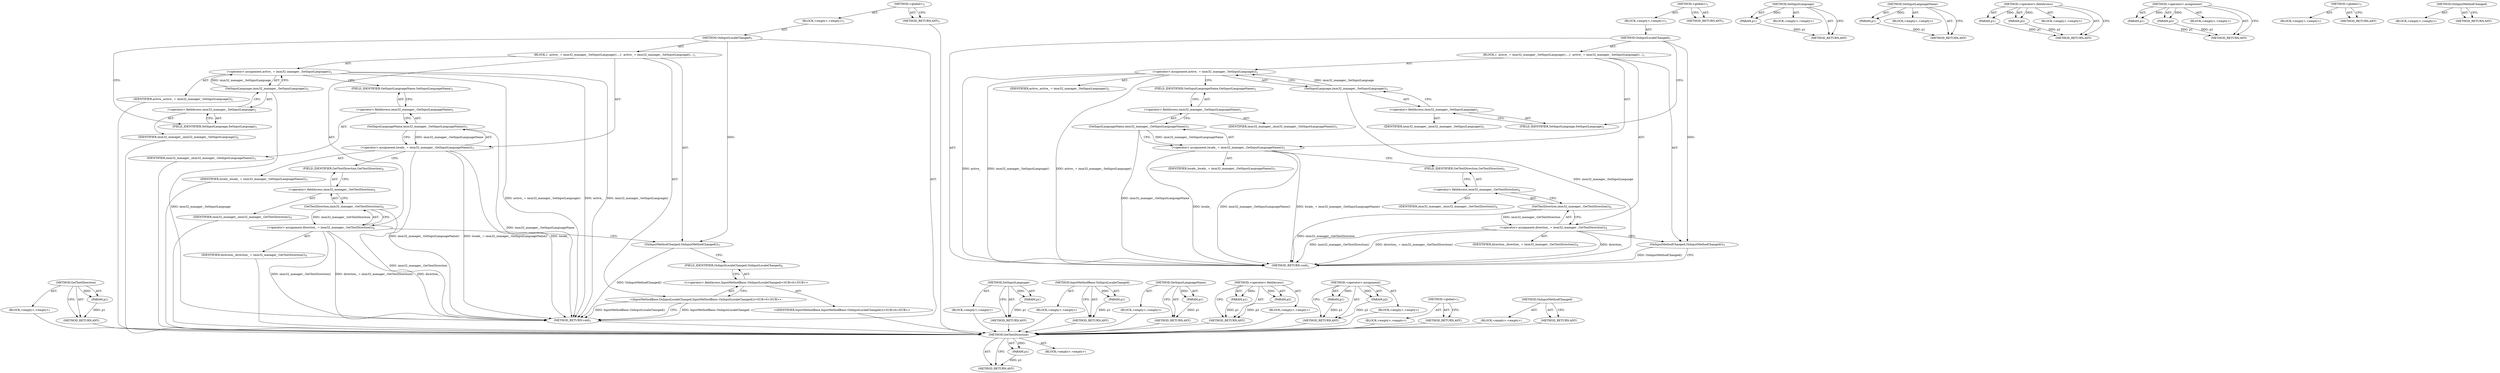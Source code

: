 digraph "OnInputMethodChanged" {
vulnerable_62 [label=<(METHOD,GetTextDirection)>];
vulnerable_63 [label=<(PARAM,p1)>];
vulnerable_64 [label=<(BLOCK,&lt;empty&gt;,&lt;empty&gt;)>];
vulnerable_65 [label=<(METHOD_RETURN,ANY)>];
vulnerable_6 [label=<(METHOD,&lt;global&gt;)<SUB>1</SUB>>];
vulnerable_7 [label=<(BLOCK,&lt;empty&gt;,&lt;empty&gt;)<SUB>1</SUB>>];
vulnerable_8 [label=<(METHOD,OnInputLocaleChanged)<SUB>1</SUB>>];
vulnerable_9 [label=<(BLOCK,{
  active_ = imm32_manager_.SetInputLanguage()...,{
  active_ = imm32_manager_.SetInputLanguage()...)<SUB>1</SUB>>];
vulnerable_10 [label=<(&lt;operator&gt;.assignment,active_ = imm32_manager_.SetInputLanguage())<SUB>2</SUB>>];
vulnerable_11 [label=<(IDENTIFIER,active_,active_ = imm32_manager_.SetInputLanguage())<SUB>2</SUB>>];
vulnerable_12 [label=<(SetInputLanguage,imm32_manager_.SetInputLanguage())<SUB>2</SUB>>];
vulnerable_13 [label=<(&lt;operator&gt;.fieldAccess,imm32_manager_.SetInputLanguage)<SUB>2</SUB>>];
vulnerable_14 [label=<(IDENTIFIER,imm32_manager_,imm32_manager_.SetInputLanguage())<SUB>2</SUB>>];
vulnerable_15 [label=<(FIELD_IDENTIFIER,SetInputLanguage,SetInputLanguage)<SUB>2</SUB>>];
vulnerable_16 [label=<(&lt;operator&gt;.assignment,locale_ = imm32_manager_.GetInputLanguageName())<SUB>3</SUB>>];
vulnerable_17 [label=<(IDENTIFIER,locale_,locale_ = imm32_manager_.GetInputLanguageName())<SUB>3</SUB>>];
vulnerable_18 [label=<(GetInputLanguageName,imm32_manager_.GetInputLanguageName())<SUB>3</SUB>>];
vulnerable_19 [label=<(&lt;operator&gt;.fieldAccess,imm32_manager_.GetInputLanguageName)<SUB>3</SUB>>];
vulnerable_20 [label=<(IDENTIFIER,imm32_manager_,imm32_manager_.GetInputLanguageName())<SUB>3</SUB>>];
vulnerable_21 [label=<(FIELD_IDENTIFIER,GetInputLanguageName,GetInputLanguageName)<SUB>3</SUB>>];
vulnerable_22 [label=<(&lt;operator&gt;.assignment,direction_ = imm32_manager_.GetTextDirection())<SUB>4</SUB>>];
vulnerable_23 [label=<(IDENTIFIER,direction_,direction_ = imm32_manager_.GetTextDirection())<SUB>4</SUB>>];
vulnerable_24 [label=<(GetTextDirection,imm32_manager_.GetTextDirection())<SUB>4</SUB>>];
vulnerable_25 [label=<(&lt;operator&gt;.fieldAccess,imm32_manager_.GetTextDirection)<SUB>4</SUB>>];
vulnerable_26 [label=<(IDENTIFIER,imm32_manager_,imm32_manager_.GetTextDirection())<SUB>4</SUB>>];
vulnerable_27 [label=<(FIELD_IDENTIFIER,GetTextDirection,GetTextDirection)<SUB>4</SUB>>];
vulnerable_28 [label=<(OnInputMethodChanged,OnInputMethodChanged())<SUB>5</SUB>>];
vulnerable_29 [label=<(METHOD_RETURN,void)<SUB>1</SUB>>];
vulnerable_31 [label=<(METHOD_RETURN,ANY)<SUB>1</SUB>>];
vulnerable_49 [label=<(METHOD,SetInputLanguage)>];
vulnerable_50 [label=<(PARAM,p1)>];
vulnerable_51 [label=<(BLOCK,&lt;empty&gt;,&lt;empty&gt;)>];
vulnerable_52 [label=<(METHOD_RETURN,ANY)>];
vulnerable_58 [label=<(METHOD,GetInputLanguageName)>];
vulnerable_59 [label=<(PARAM,p1)>];
vulnerable_60 [label=<(BLOCK,&lt;empty&gt;,&lt;empty&gt;)>];
vulnerable_61 [label=<(METHOD_RETURN,ANY)>];
vulnerable_53 [label=<(METHOD,&lt;operator&gt;.fieldAccess)>];
vulnerable_54 [label=<(PARAM,p1)>];
vulnerable_55 [label=<(PARAM,p2)>];
vulnerable_56 [label=<(BLOCK,&lt;empty&gt;,&lt;empty&gt;)>];
vulnerable_57 [label=<(METHOD_RETURN,ANY)>];
vulnerable_44 [label=<(METHOD,&lt;operator&gt;.assignment)>];
vulnerable_45 [label=<(PARAM,p1)>];
vulnerable_46 [label=<(PARAM,p2)>];
vulnerable_47 [label=<(BLOCK,&lt;empty&gt;,&lt;empty&gt;)>];
vulnerable_48 [label=<(METHOD_RETURN,ANY)>];
vulnerable_38 [label=<(METHOD,&lt;global&gt;)<SUB>1</SUB>>];
vulnerable_39 [label=<(BLOCK,&lt;empty&gt;,&lt;empty&gt;)>];
vulnerable_40 [label=<(METHOD_RETURN,ANY)>];
vulnerable_66 [label=<(METHOD,OnInputMethodChanged)>];
vulnerable_67 [label=<(BLOCK,&lt;empty&gt;,&lt;empty&gt;)>];
vulnerable_68 [label=<(METHOD_RETURN,ANY)>];
fixed_66 [label=<(METHOD,GetTextDirection)>];
fixed_67 [label=<(PARAM,p1)>];
fixed_68 [label=<(BLOCK,&lt;empty&gt;,&lt;empty&gt;)>];
fixed_69 [label=<(METHOD_RETURN,ANY)>];
fixed_6 [label=<(METHOD,&lt;global&gt;)<SUB>1</SUB>>];
fixed_7 [label=<(BLOCK,&lt;empty&gt;,&lt;empty&gt;)<SUB>1</SUB>>];
fixed_8 [label=<(METHOD,OnInputLocaleChanged)<SUB>1</SUB>>];
fixed_9 [label=<(BLOCK,{
  active_ = imm32_manager_.SetInputLanguage()...,{
  active_ = imm32_manager_.SetInputLanguage()...)<SUB>1</SUB>>];
fixed_10 [label=<(&lt;operator&gt;.assignment,active_ = imm32_manager_.SetInputLanguage())<SUB>2</SUB>>];
fixed_11 [label=<(IDENTIFIER,active_,active_ = imm32_manager_.SetInputLanguage())<SUB>2</SUB>>];
fixed_12 [label=<(SetInputLanguage,imm32_manager_.SetInputLanguage())<SUB>2</SUB>>];
fixed_13 [label=<(&lt;operator&gt;.fieldAccess,imm32_manager_.SetInputLanguage)<SUB>2</SUB>>];
fixed_14 [label=<(IDENTIFIER,imm32_manager_,imm32_manager_.SetInputLanguage())<SUB>2</SUB>>];
fixed_15 [label=<(FIELD_IDENTIFIER,SetInputLanguage,SetInputLanguage)<SUB>2</SUB>>];
fixed_16 [label=<(&lt;operator&gt;.assignment,locale_ = imm32_manager_.GetInputLanguageName())<SUB>3</SUB>>];
fixed_17 [label=<(IDENTIFIER,locale_,locale_ = imm32_manager_.GetInputLanguageName())<SUB>3</SUB>>];
fixed_18 [label=<(GetInputLanguageName,imm32_manager_.GetInputLanguageName())<SUB>3</SUB>>];
fixed_19 [label=<(&lt;operator&gt;.fieldAccess,imm32_manager_.GetInputLanguageName)<SUB>3</SUB>>];
fixed_20 [label=<(IDENTIFIER,imm32_manager_,imm32_manager_.GetInputLanguageName())<SUB>3</SUB>>];
fixed_21 [label=<(FIELD_IDENTIFIER,GetInputLanguageName,GetInputLanguageName)<SUB>3</SUB>>];
fixed_22 [label=<(&lt;operator&gt;.assignment,direction_ = imm32_manager_.GetTextDirection())<SUB>4</SUB>>];
fixed_23 [label=<(IDENTIFIER,direction_,direction_ = imm32_manager_.GetTextDirection())<SUB>4</SUB>>];
fixed_24 [label=<(GetTextDirection,imm32_manager_.GetTextDirection())<SUB>4</SUB>>];
fixed_25 [label=<(&lt;operator&gt;.fieldAccess,imm32_manager_.GetTextDirection)<SUB>4</SUB>>];
fixed_26 [label=<(IDENTIFIER,imm32_manager_,imm32_manager_.GetTextDirection())<SUB>4</SUB>>];
fixed_27 [label=<(FIELD_IDENTIFIER,GetTextDirection,GetTextDirection)<SUB>4</SUB>>];
fixed_28 [label=<(OnInputMethodChanged,OnInputMethodChanged())<SUB>5</SUB>>];
fixed_29 [label="<(InputMethodBase.OnInputLocaleChanged,InputMethodBase::OnInputLocaleChanged())<SUB>6</SUB>>"];
fixed_30 [label="<(&lt;operator&gt;.fieldAccess,InputMethodBase::OnInputLocaleChanged)<SUB>6</SUB>>"];
fixed_31 [label="<(IDENTIFIER,InputMethodBase,InputMethodBase::OnInputLocaleChanged())<SUB>6</SUB>>"];
fixed_32 [label=<(FIELD_IDENTIFIER,OnInputLocaleChanged,OnInputLocaleChanged)<SUB>6</SUB>>];
fixed_33 [label=<(METHOD_RETURN,void)<SUB>1</SUB>>];
fixed_35 [label=<(METHOD_RETURN,ANY)<SUB>1</SUB>>];
fixed_53 [label=<(METHOD,SetInputLanguage)>];
fixed_54 [label=<(PARAM,p1)>];
fixed_55 [label=<(BLOCK,&lt;empty&gt;,&lt;empty&gt;)>];
fixed_56 [label=<(METHOD_RETURN,ANY)>];
fixed_73 [label=<(METHOD,InputMethodBase.OnInputLocaleChanged)>];
fixed_74 [label=<(PARAM,p1)>];
fixed_75 [label=<(BLOCK,&lt;empty&gt;,&lt;empty&gt;)>];
fixed_76 [label=<(METHOD_RETURN,ANY)>];
fixed_62 [label=<(METHOD,GetInputLanguageName)>];
fixed_63 [label=<(PARAM,p1)>];
fixed_64 [label=<(BLOCK,&lt;empty&gt;,&lt;empty&gt;)>];
fixed_65 [label=<(METHOD_RETURN,ANY)>];
fixed_57 [label=<(METHOD,&lt;operator&gt;.fieldAccess)>];
fixed_58 [label=<(PARAM,p1)>];
fixed_59 [label=<(PARAM,p2)>];
fixed_60 [label=<(BLOCK,&lt;empty&gt;,&lt;empty&gt;)>];
fixed_61 [label=<(METHOD_RETURN,ANY)>];
fixed_48 [label=<(METHOD,&lt;operator&gt;.assignment)>];
fixed_49 [label=<(PARAM,p1)>];
fixed_50 [label=<(PARAM,p2)>];
fixed_51 [label=<(BLOCK,&lt;empty&gt;,&lt;empty&gt;)>];
fixed_52 [label=<(METHOD_RETURN,ANY)>];
fixed_42 [label=<(METHOD,&lt;global&gt;)<SUB>1</SUB>>];
fixed_43 [label=<(BLOCK,&lt;empty&gt;,&lt;empty&gt;)>];
fixed_44 [label=<(METHOD_RETURN,ANY)>];
fixed_70 [label=<(METHOD,OnInputMethodChanged)>];
fixed_71 [label=<(BLOCK,&lt;empty&gt;,&lt;empty&gt;)>];
fixed_72 [label=<(METHOD_RETURN,ANY)>];
vulnerable_62 -> vulnerable_63  [key=0, label="AST: "];
vulnerable_62 -> vulnerable_63  [key=1, label="DDG: "];
vulnerable_62 -> vulnerable_64  [key=0, label="AST: "];
vulnerable_62 -> vulnerable_65  [key=0, label="AST: "];
vulnerable_62 -> vulnerable_65  [key=1, label="CFG: "];
vulnerable_63 -> vulnerable_65  [key=0, label="DDG: p1"];
vulnerable_6 -> vulnerable_7  [key=0, label="AST: "];
vulnerable_6 -> vulnerable_31  [key=0, label="AST: "];
vulnerable_6 -> vulnerable_31  [key=1, label="CFG: "];
vulnerable_7 -> vulnerable_8  [key=0, label="AST: "];
vulnerable_8 -> vulnerable_9  [key=0, label="AST: "];
vulnerable_8 -> vulnerable_29  [key=0, label="AST: "];
vulnerable_8 -> vulnerable_15  [key=0, label="CFG: "];
vulnerable_8 -> vulnerable_28  [key=0, label="DDG: "];
vulnerable_9 -> vulnerable_10  [key=0, label="AST: "];
vulnerable_9 -> vulnerable_16  [key=0, label="AST: "];
vulnerable_9 -> vulnerable_22  [key=0, label="AST: "];
vulnerable_9 -> vulnerable_28  [key=0, label="AST: "];
vulnerable_10 -> vulnerable_11  [key=0, label="AST: "];
vulnerable_10 -> vulnerable_12  [key=0, label="AST: "];
vulnerable_10 -> vulnerable_21  [key=0, label="CFG: "];
vulnerable_10 -> vulnerable_29  [key=0, label="DDG: imm32_manager_.SetInputLanguage()"];
vulnerable_10 -> vulnerable_29  [key=1, label="DDG: active_ = imm32_manager_.SetInputLanguage()"];
vulnerable_10 -> vulnerable_29  [key=2, label="DDG: active_"];
vulnerable_12 -> vulnerable_13  [key=0, label="AST: "];
vulnerable_12 -> vulnerable_10  [key=0, label="CFG: "];
vulnerable_12 -> vulnerable_10  [key=1, label="DDG: imm32_manager_.SetInputLanguage"];
vulnerable_12 -> vulnerable_29  [key=0, label="DDG: imm32_manager_.SetInputLanguage"];
vulnerable_13 -> vulnerable_14  [key=0, label="AST: "];
vulnerable_13 -> vulnerable_15  [key=0, label="AST: "];
vulnerable_13 -> vulnerable_12  [key=0, label="CFG: "];
vulnerable_15 -> vulnerable_13  [key=0, label="CFG: "];
vulnerable_16 -> vulnerable_17  [key=0, label="AST: "];
vulnerable_16 -> vulnerable_18  [key=0, label="AST: "];
vulnerable_16 -> vulnerable_27  [key=0, label="CFG: "];
vulnerable_16 -> vulnerable_29  [key=0, label="DDG: imm32_manager_.GetInputLanguageName()"];
vulnerable_16 -> vulnerable_29  [key=1, label="DDG: locale_ = imm32_manager_.GetInputLanguageName()"];
vulnerable_16 -> vulnerable_29  [key=2, label="DDG: locale_"];
vulnerable_18 -> vulnerable_19  [key=0, label="AST: "];
vulnerable_18 -> vulnerable_16  [key=0, label="CFG: "];
vulnerable_18 -> vulnerable_16  [key=1, label="DDG: imm32_manager_.GetInputLanguageName"];
vulnerable_18 -> vulnerable_29  [key=0, label="DDG: imm32_manager_.GetInputLanguageName"];
vulnerable_19 -> vulnerable_20  [key=0, label="AST: "];
vulnerable_19 -> vulnerable_21  [key=0, label="AST: "];
vulnerable_19 -> vulnerable_18  [key=0, label="CFG: "];
vulnerable_21 -> vulnerable_19  [key=0, label="CFG: "];
vulnerable_22 -> vulnerable_23  [key=0, label="AST: "];
vulnerable_22 -> vulnerable_24  [key=0, label="AST: "];
vulnerable_22 -> vulnerable_28  [key=0, label="CFG: "];
vulnerable_22 -> vulnerable_29  [key=0, label="DDG: imm32_manager_.GetTextDirection()"];
vulnerable_22 -> vulnerable_29  [key=1, label="DDG: direction_ = imm32_manager_.GetTextDirection()"];
vulnerable_22 -> vulnerable_29  [key=2, label="DDG: direction_"];
vulnerable_24 -> vulnerable_25  [key=0, label="AST: "];
vulnerable_24 -> vulnerable_22  [key=0, label="CFG: "];
vulnerable_24 -> vulnerable_22  [key=1, label="DDG: imm32_manager_.GetTextDirection"];
vulnerable_24 -> vulnerable_29  [key=0, label="DDG: imm32_manager_.GetTextDirection"];
vulnerable_25 -> vulnerable_26  [key=0, label="AST: "];
vulnerable_25 -> vulnerable_27  [key=0, label="AST: "];
vulnerable_25 -> vulnerable_24  [key=0, label="CFG: "];
vulnerable_27 -> vulnerable_25  [key=0, label="CFG: "];
vulnerable_28 -> vulnerable_29  [key=0, label="CFG: "];
vulnerable_28 -> vulnerable_29  [key=1, label="DDG: OnInputMethodChanged()"];
vulnerable_49 -> vulnerable_50  [key=0, label="AST: "];
vulnerable_49 -> vulnerable_50  [key=1, label="DDG: "];
vulnerable_49 -> vulnerable_51  [key=0, label="AST: "];
vulnerable_49 -> vulnerable_52  [key=0, label="AST: "];
vulnerable_49 -> vulnerable_52  [key=1, label="CFG: "];
vulnerable_50 -> vulnerable_52  [key=0, label="DDG: p1"];
vulnerable_58 -> vulnerable_59  [key=0, label="AST: "];
vulnerable_58 -> vulnerable_59  [key=1, label="DDG: "];
vulnerable_58 -> vulnerable_60  [key=0, label="AST: "];
vulnerable_58 -> vulnerable_61  [key=0, label="AST: "];
vulnerable_58 -> vulnerable_61  [key=1, label="CFG: "];
vulnerable_59 -> vulnerable_61  [key=0, label="DDG: p1"];
vulnerable_53 -> vulnerable_54  [key=0, label="AST: "];
vulnerable_53 -> vulnerable_54  [key=1, label="DDG: "];
vulnerable_53 -> vulnerable_56  [key=0, label="AST: "];
vulnerable_53 -> vulnerable_55  [key=0, label="AST: "];
vulnerable_53 -> vulnerable_55  [key=1, label="DDG: "];
vulnerable_53 -> vulnerable_57  [key=0, label="AST: "];
vulnerable_53 -> vulnerable_57  [key=1, label="CFG: "];
vulnerable_54 -> vulnerable_57  [key=0, label="DDG: p1"];
vulnerable_55 -> vulnerable_57  [key=0, label="DDG: p2"];
vulnerable_44 -> vulnerable_45  [key=0, label="AST: "];
vulnerable_44 -> vulnerable_45  [key=1, label="DDG: "];
vulnerable_44 -> vulnerable_47  [key=0, label="AST: "];
vulnerable_44 -> vulnerable_46  [key=0, label="AST: "];
vulnerable_44 -> vulnerable_46  [key=1, label="DDG: "];
vulnerable_44 -> vulnerable_48  [key=0, label="AST: "];
vulnerable_44 -> vulnerable_48  [key=1, label="CFG: "];
vulnerable_45 -> vulnerable_48  [key=0, label="DDG: p1"];
vulnerable_46 -> vulnerable_48  [key=0, label="DDG: p2"];
vulnerable_38 -> vulnerable_39  [key=0, label="AST: "];
vulnerable_38 -> vulnerable_40  [key=0, label="AST: "];
vulnerable_38 -> vulnerable_40  [key=1, label="CFG: "];
vulnerable_66 -> vulnerable_67  [key=0, label="AST: "];
vulnerable_66 -> vulnerable_68  [key=0, label="AST: "];
vulnerable_66 -> vulnerable_68  [key=1, label="CFG: "];
fixed_66 -> fixed_67  [key=0, label="AST: "];
fixed_66 -> fixed_67  [key=1, label="DDG: "];
fixed_66 -> fixed_68  [key=0, label="AST: "];
fixed_66 -> fixed_69  [key=0, label="AST: "];
fixed_66 -> fixed_69  [key=1, label="CFG: "];
fixed_67 -> fixed_69  [key=0, label="DDG: p1"];
fixed_68 -> vulnerable_62  [key=0];
fixed_69 -> vulnerable_62  [key=0];
fixed_6 -> fixed_7  [key=0, label="AST: "];
fixed_6 -> fixed_35  [key=0, label="AST: "];
fixed_6 -> fixed_35  [key=1, label="CFG: "];
fixed_7 -> fixed_8  [key=0, label="AST: "];
fixed_8 -> fixed_9  [key=0, label="AST: "];
fixed_8 -> fixed_33  [key=0, label="AST: "];
fixed_8 -> fixed_15  [key=0, label="CFG: "];
fixed_8 -> fixed_28  [key=0, label="DDG: "];
fixed_9 -> fixed_10  [key=0, label="AST: "];
fixed_9 -> fixed_16  [key=0, label="AST: "];
fixed_9 -> fixed_22  [key=0, label="AST: "];
fixed_9 -> fixed_28  [key=0, label="AST: "];
fixed_9 -> fixed_29  [key=0, label="AST: "];
fixed_10 -> fixed_11  [key=0, label="AST: "];
fixed_10 -> fixed_12  [key=0, label="AST: "];
fixed_10 -> fixed_21  [key=0, label="CFG: "];
fixed_10 -> fixed_33  [key=0, label="DDG: imm32_manager_.SetInputLanguage()"];
fixed_10 -> fixed_33  [key=1, label="DDG: active_ = imm32_manager_.SetInputLanguage()"];
fixed_10 -> fixed_33  [key=2, label="DDG: active_"];
fixed_11 -> vulnerable_62  [key=0];
fixed_12 -> fixed_13  [key=0, label="AST: "];
fixed_12 -> fixed_10  [key=0, label="CFG: "];
fixed_12 -> fixed_10  [key=1, label="DDG: imm32_manager_.SetInputLanguage"];
fixed_12 -> fixed_33  [key=0, label="DDG: imm32_manager_.SetInputLanguage"];
fixed_13 -> fixed_14  [key=0, label="AST: "];
fixed_13 -> fixed_15  [key=0, label="AST: "];
fixed_13 -> fixed_12  [key=0, label="CFG: "];
fixed_14 -> vulnerable_62  [key=0];
fixed_15 -> fixed_13  [key=0, label="CFG: "];
fixed_16 -> fixed_17  [key=0, label="AST: "];
fixed_16 -> fixed_18  [key=0, label="AST: "];
fixed_16 -> fixed_27  [key=0, label="CFG: "];
fixed_16 -> fixed_33  [key=0, label="DDG: imm32_manager_.GetInputLanguageName()"];
fixed_16 -> fixed_33  [key=1, label="DDG: locale_ = imm32_manager_.GetInputLanguageName()"];
fixed_16 -> fixed_33  [key=2, label="DDG: locale_"];
fixed_17 -> vulnerable_62  [key=0];
fixed_18 -> fixed_19  [key=0, label="AST: "];
fixed_18 -> fixed_16  [key=0, label="CFG: "];
fixed_18 -> fixed_16  [key=1, label="DDG: imm32_manager_.GetInputLanguageName"];
fixed_18 -> fixed_33  [key=0, label="DDG: imm32_manager_.GetInputLanguageName"];
fixed_19 -> fixed_20  [key=0, label="AST: "];
fixed_19 -> fixed_21  [key=0, label="AST: "];
fixed_19 -> fixed_18  [key=0, label="CFG: "];
fixed_20 -> vulnerable_62  [key=0];
fixed_21 -> fixed_19  [key=0, label="CFG: "];
fixed_22 -> fixed_23  [key=0, label="AST: "];
fixed_22 -> fixed_24  [key=0, label="AST: "];
fixed_22 -> fixed_28  [key=0, label="CFG: "];
fixed_22 -> fixed_33  [key=0, label="DDG: imm32_manager_.GetTextDirection()"];
fixed_22 -> fixed_33  [key=1, label="DDG: direction_ = imm32_manager_.GetTextDirection()"];
fixed_22 -> fixed_33  [key=2, label="DDG: direction_"];
fixed_23 -> vulnerable_62  [key=0];
fixed_24 -> fixed_25  [key=0, label="AST: "];
fixed_24 -> fixed_22  [key=0, label="CFG: "];
fixed_24 -> fixed_22  [key=1, label="DDG: imm32_manager_.GetTextDirection"];
fixed_24 -> fixed_33  [key=0, label="DDG: imm32_manager_.GetTextDirection"];
fixed_25 -> fixed_26  [key=0, label="AST: "];
fixed_25 -> fixed_27  [key=0, label="AST: "];
fixed_25 -> fixed_24  [key=0, label="CFG: "];
fixed_26 -> vulnerable_62  [key=0];
fixed_27 -> fixed_25  [key=0, label="CFG: "];
fixed_28 -> fixed_32  [key=0, label="CFG: "];
fixed_28 -> fixed_33  [key=0, label="DDG: OnInputMethodChanged()"];
fixed_29 -> fixed_30  [key=0, label="AST: "];
fixed_29 -> fixed_33  [key=0, label="CFG: "];
fixed_29 -> fixed_33  [key=1, label="DDG: InputMethodBase::OnInputLocaleChanged"];
fixed_29 -> fixed_33  [key=2, label="DDG: InputMethodBase::OnInputLocaleChanged()"];
fixed_30 -> fixed_31  [key=0, label="AST: "];
fixed_30 -> fixed_32  [key=0, label="AST: "];
fixed_30 -> fixed_29  [key=0, label="CFG: "];
fixed_31 -> vulnerable_62  [key=0];
fixed_32 -> fixed_30  [key=0, label="CFG: "];
fixed_33 -> vulnerable_62  [key=0];
fixed_35 -> vulnerable_62  [key=0];
fixed_53 -> fixed_54  [key=0, label="AST: "];
fixed_53 -> fixed_54  [key=1, label="DDG: "];
fixed_53 -> fixed_55  [key=0, label="AST: "];
fixed_53 -> fixed_56  [key=0, label="AST: "];
fixed_53 -> fixed_56  [key=1, label="CFG: "];
fixed_54 -> fixed_56  [key=0, label="DDG: p1"];
fixed_55 -> vulnerable_62  [key=0];
fixed_56 -> vulnerable_62  [key=0];
fixed_73 -> fixed_74  [key=0, label="AST: "];
fixed_73 -> fixed_74  [key=1, label="DDG: "];
fixed_73 -> fixed_75  [key=0, label="AST: "];
fixed_73 -> fixed_76  [key=0, label="AST: "];
fixed_73 -> fixed_76  [key=1, label="CFG: "];
fixed_74 -> fixed_76  [key=0, label="DDG: p1"];
fixed_75 -> vulnerable_62  [key=0];
fixed_76 -> vulnerable_62  [key=0];
fixed_62 -> fixed_63  [key=0, label="AST: "];
fixed_62 -> fixed_63  [key=1, label="DDG: "];
fixed_62 -> fixed_64  [key=0, label="AST: "];
fixed_62 -> fixed_65  [key=0, label="AST: "];
fixed_62 -> fixed_65  [key=1, label="CFG: "];
fixed_63 -> fixed_65  [key=0, label="DDG: p1"];
fixed_64 -> vulnerable_62  [key=0];
fixed_65 -> vulnerable_62  [key=0];
fixed_57 -> fixed_58  [key=0, label="AST: "];
fixed_57 -> fixed_58  [key=1, label="DDG: "];
fixed_57 -> fixed_60  [key=0, label="AST: "];
fixed_57 -> fixed_59  [key=0, label="AST: "];
fixed_57 -> fixed_59  [key=1, label="DDG: "];
fixed_57 -> fixed_61  [key=0, label="AST: "];
fixed_57 -> fixed_61  [key=1, label="CFG: "];
fixed_58 -> fixed_61  [key=0, label="DDG: p1"];
fixed_59 -> fixed_61  [key=0, label="DDG: p2"];
fixed_60 -> vulnerable_62  [key=0];
fixed_61 -> vulnerable_62  [key=0];
fixed_48 -> fixed_49  [key=0, label="AST: "];
fixed_48 -> fixed_49  [key=1, label="DDG: "];
fixed_48 -> fixed_51  [key=0, label="AST: "];
fixed_48 -> fixed_50  [key=0, label="AST: "];
fixed_48 -> fixed_50  [key=1, label="DDG: "];
fixed_48 -> fixed_52  [key=0, label="AST: "];
fixed_48 -> fixed_52  [key=1, label="CFG: "];
fixed_49 -> fixed_52  [key=0, label="DDG: p1"];
fixed_50 -> fixed_52  [key=0, label="DDG: p2"];
fixed_51 -> vulnerable_62  [key=0];
fixed_52 -> vulnerable_62  [key=0];
fixed_42 -> fixed_43  [key=0, label="AST: "];
fixed_42 -> fixed_44  [key=0, label="AST: "];
fixed_42 -> fixed_44  [key=1, label="CFG: "];
fixed_43 -> vulnerable_62  [key=0];
fixed_44 -> vulnerable_62  [key=0];
fixed_70 -> fixed_71  [key=0, label="AST: "];
fixed_70 -> fixed_72  [key=0, label="AST: "];
fixed_70 -> fixed_72  [key=1, label="CFG: "];
fixed_71 -> vulnerable_62  [key=0];
fixed_72 -> vulnerable_62  [key=0];
}
